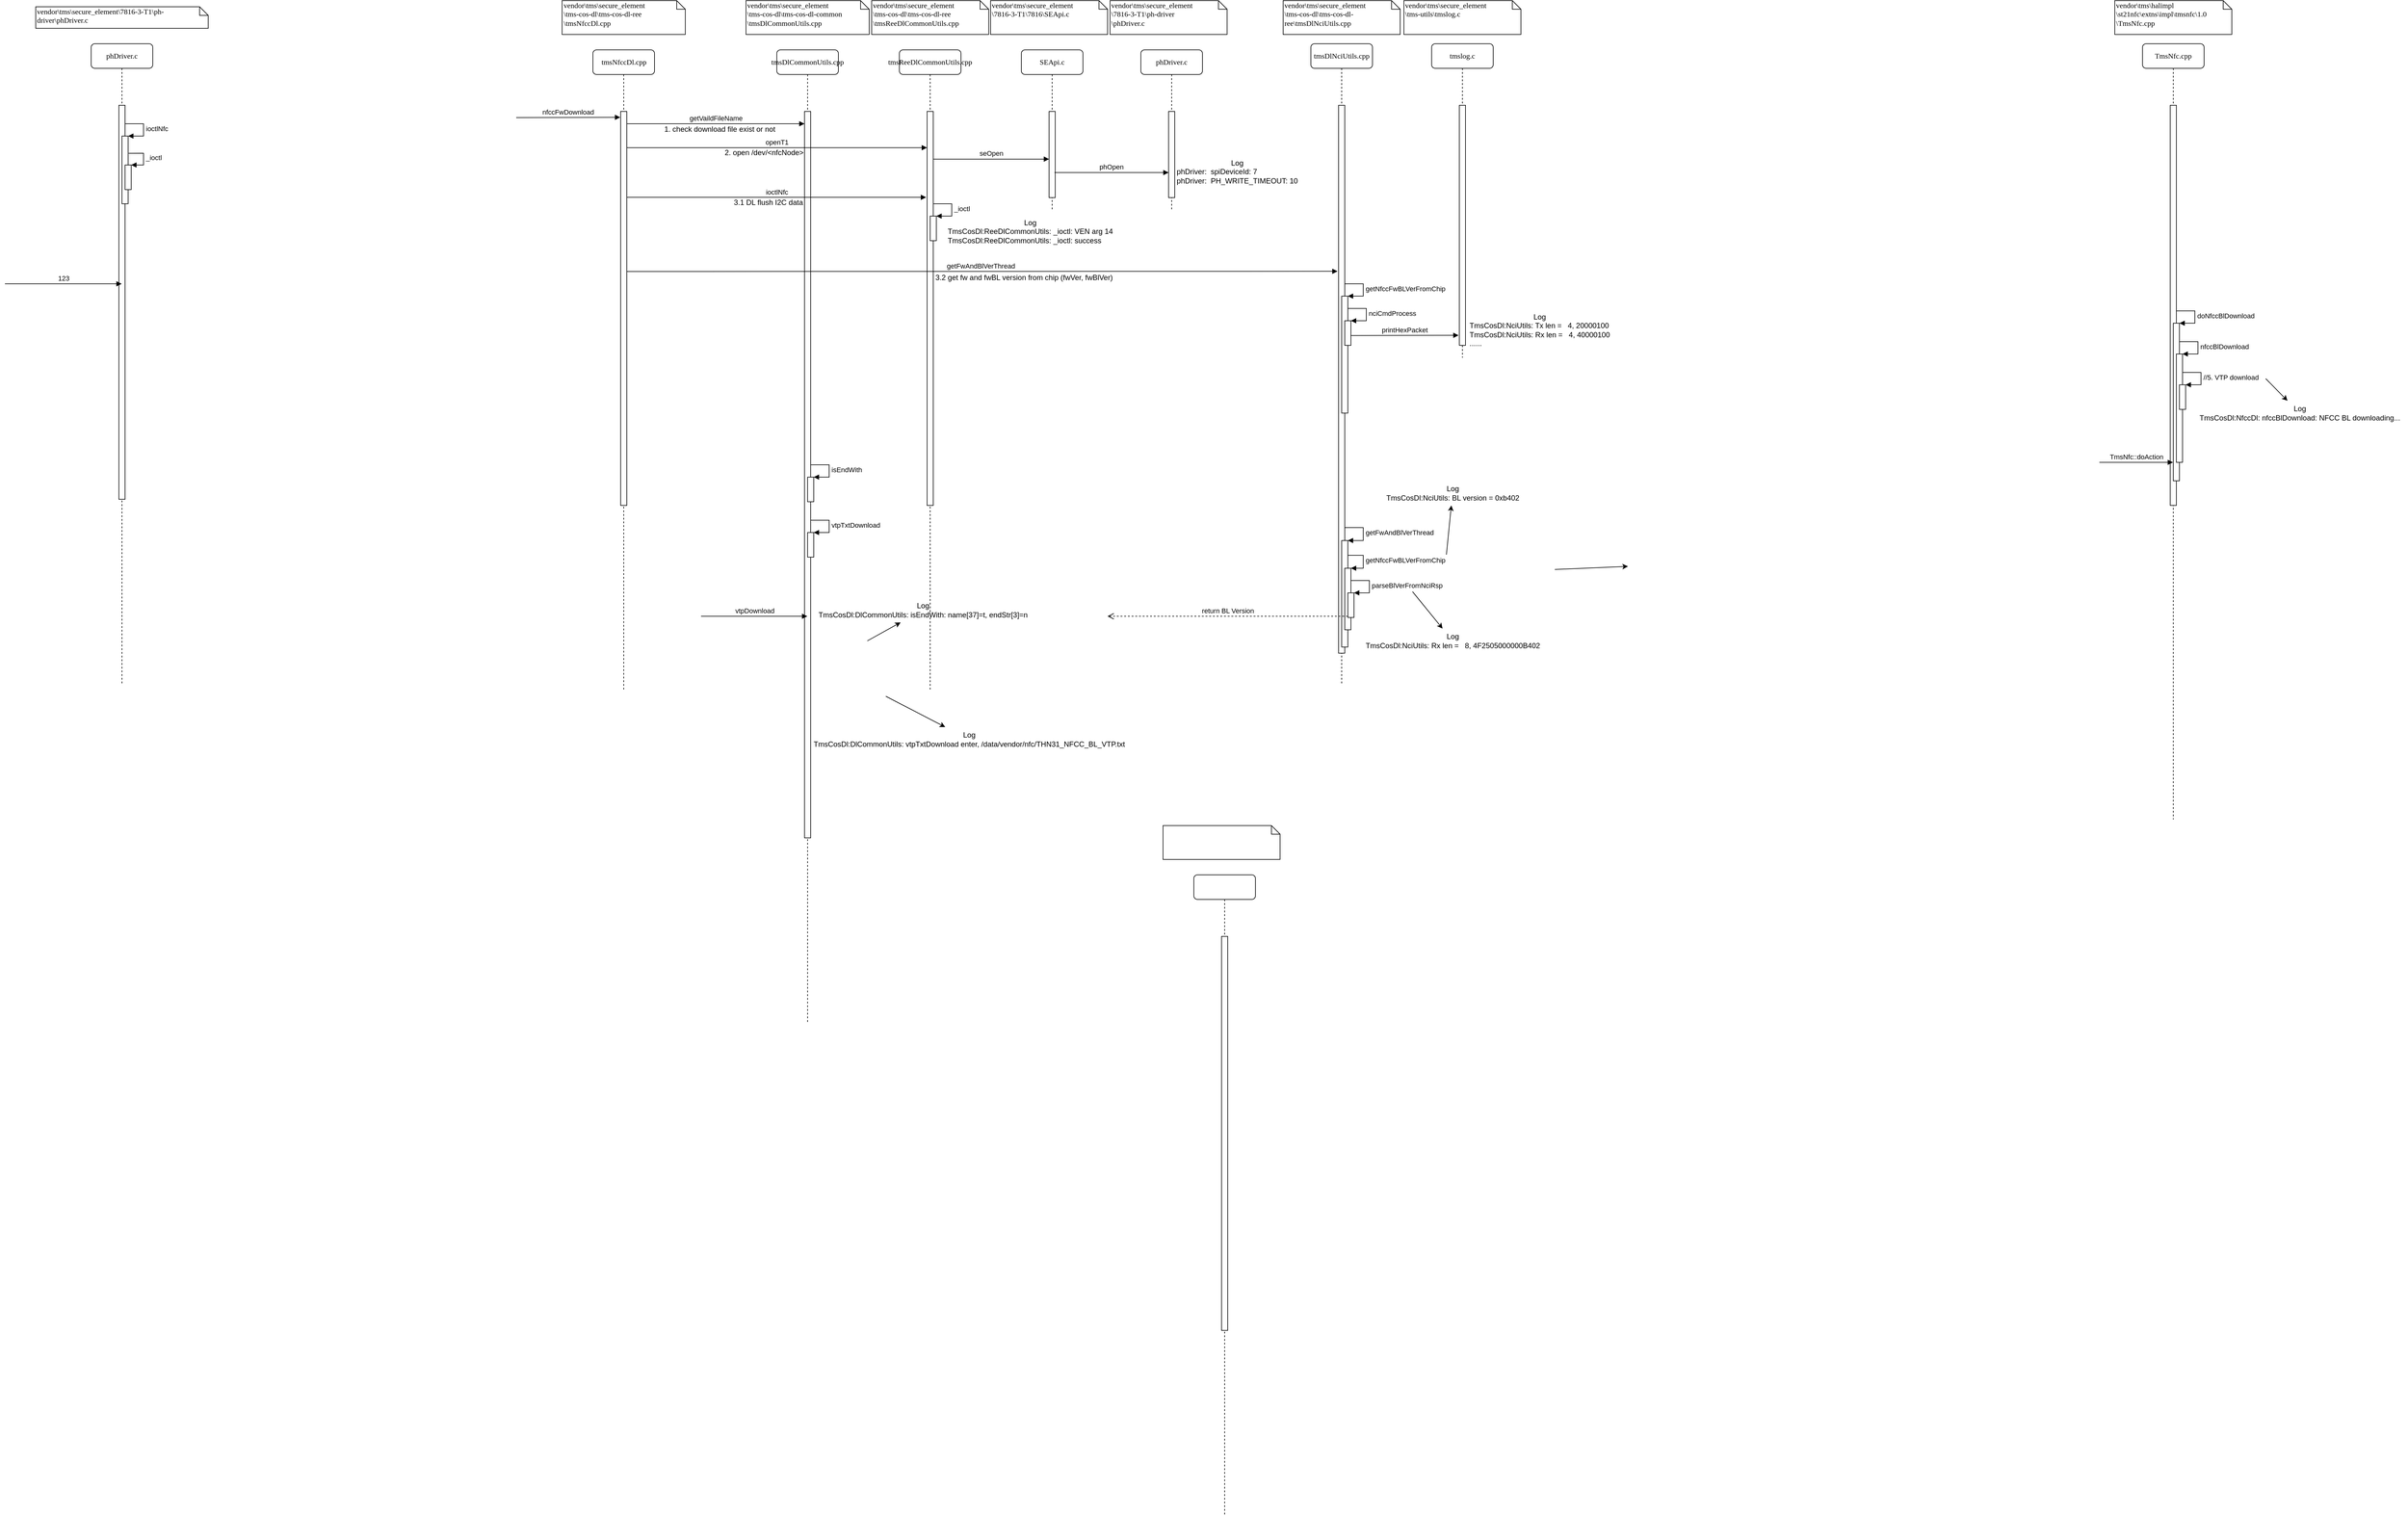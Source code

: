 <mxfile version="20.0.4" type="github">
  <diagram name="Page-1" id="13e1069c-82ec-6db2-03f1-153e76fe0fe0">
    <mxGraphModel dx="3385" dy="1491" grid="1" gridSize="10" guides="1" tooltips="1" connect="1" arrows="1" fold="1" page="1" pageScale="1" pageWidth="1100" pageHeight="850" background="none" math="0" shadow="0">
      <root>
        <mxCell id="0" />
        <mxCell id="1" parent="0" />
        <mxCell id="6wgtEtR7sXNdbjSEoORC-1" value="tmsReeDlCommonUtils.cpp" style="shape=umlLifeline;perimeter=lifelinePerimeter;whiteSpace=wrap;html=1;container=1;collapsible=0;recursiveResize=0;outlineConnect=0;rounded=1;shadow=0;comic=0;labelBackgroundColor=none;strokeWidth=1;fontFamily=Verdana;fontSize=12;align=center;" vertex="1" parent="1">
          <mxGeometry x="-628" y="-200" width="100" height="1040" as="geometry" />
        </mxCell>
        <mxCell id="6wgtEtR7sXNdbjSEoORC-2" value="" style="html=1;points=[];perimeter=orthogonalPerimeter;rounded=0;shadow=0;comic=0;labelBackgroundColor=none;strokeWidth=1;fontFamily=Verdana;fontSize=12;align=center;" vertex="1" parent="6wgtEtR7sXNdbjSEoORC-1">
          <mxGeometry x="45" y="100" width="10" height="640" as="geometry" />
        </mxCell>
        <mxCell id="6wgtEtR7sXNdbjSEoORC-88" value="" style="html=1;points=[];perimeter=orthogonalPerimeter;" vertex="1" parent="6wgtEtR7sXNdbjSEoORC-1">
          <mxGeometry x="50" y="270" width="10" height="40" as="geometry" />
        </mxCell>
        <mxCell id="6wgtEtR7sXNdbjSEoORC-89" value="_ioctl" style="edgeStyle=orthogonalEdgeStyle;html=1;align=left;spacingLeft=2;endArrow=block;rounded=0;entryX=1;entryY=0;" edge="1" target="6wgtEtR7sXNdbjSEoORC-88" parent="6wgtEtR7sXNdbjSEoORC-1">
          <mxGeometry relative="1" as="geometry">
            <mxPoint x="55" y="250" as="sourcePoint" />
            <Array as="points">
              <mxPoint x="85" y="250" />
            </Array>
          </mxGeometry>
        </mxCell>
        <mxCell id="6wgtEtR7sXNdbjSEoORC-60" value="&lt;span style=&quot;text-align: left;&quot;&gt;SEApi.c&lt;/span&gt;" style="shape=umlLifeline;perimeter=lifelinePerimeter;whiteSpace=wrap;html=1;container=1;collapsible=0;recursiveResize=0;outlineConnect=0;rounded=1;shadow=0;comic=0;labelBackgroundColor=none;strokeWidth=1;fontFamily=Verdana;fontSize=12;align=center;" vertex="1" parent="1">
          <mxGeometry x="-430" y="-200" width="100" height="260" as="geometry" />
        </mxCell>
        <mxCell id="6wgtEtR7sXNdbjSEoORC-61" value="" style="html=1;points=[];perimeter=orthogonalPerimeter;rounded=0;shadow=0;comic=0;labelBackgroundColor=none;strokeWidth=1;fontFamily=Verdana;fontSize=12;align=center;" vertex="1" parent="6wgtEtR7sXNdbjSEoORC-60">
          <mxGeometry x="45" y="100" width="10" height="140" as="geometry" />
        </mxCell>
        <mxCell id="6wgtEtR7sXNdbjSEoORC-37" value="tmsDlCommonUtils.cpp" style="shape=umlLifeline;perimeter=lifelinePerimeter;whiteSpace=wrap;html=1;container=1;collapsible=0;recursiveResize=0;outlineConnect=0;rounded=1;shadow=0;comic=0;labelBackgroundColor=none;strokeWidth=1;fontFamily=Verdana;fontSize=12;align=center;" vertex="1" parent="1">
          <mxGeometry x="-827" y="-200" width="100" height="1580" as="geometry" />
        </mxCell>
        <mxCell id="6wgtEtR7sXNdbjSEoORC-38" value="" style="html=1;points=[];perimeter=orthogonalPerimeter;rounded=0;shadow=0;comic=0;labelBackgroundColor=none;strokeWidth=1;fontFamily=Verdana;fontSize=12;align=center;" vertex="1" parent="6wgtEtR7sXNdbjSEoORC-37">
          <mxGeometry x="45" y="100" width="10" height="1180" as="geometry" />
        </mxCell>
        <mxCell id="6wgtEtR7sXNdbjSEoORC-39" value="" style="html=1;points=[];perimeter=orthogonalPerimeter;" vertex="1" parent="6wgtEtR7sXNdbjSEoORC-37">
          <mxGeometry x="50" y="694" width="10" height="40" as="geometry" />
        </mxCell>
        <mxCell id="6wgtEtR7sXNdbjSEoORC-40" value="isEndWith" style="edgeStyle=orthogonalEdgeStyle;html=1;align=left;spacingLeft=2;endArrow=block;rounded=0;entryX=1;entryY=0;" edge="1" parent="6wgtEtR7sXNdbjSEoORC-37" target="6wgtEtR7sXNdbjSEoORC-39">
          <mxGeometry relative="1" as="geometry">
            <mxPoint x="55" y="674" as="sourcePoint" />
            <Array as="points">
              <mxPoint x="85" y="674" />
            </Array>
          </mxGeometry>
        </mxCell>
        <mxCell id="6wgtEtR7sXNdbjSEoORC-41" value="" style="html=1;points=[];perimeter=orthogonalPerimeter;" vertex="1" parent="6wgtEtR7sXNdbjSEoORC-37">
          <mxGeometry x="50" y="784" width="10" height="40" as="geometry" />
        </mxCell>
        <mxCell id="6wgtEtR7sXNdbjSEoORC-42" value="vtpTxtDownload" style="edgeStyle=orthogonalEdgeStyle;html=1;align=left;spacingLeft=2;endArrow=block;rounded=0;entryX=1;entryY=0;" edge="1" parent="6wgtEtR7sXNdbjSEoORC-37" target="6wgtEtR7sXNdbjSEoORC-41">
          <mxGeometry relative="1" as="geometry">
            <mxPoint x="55" y="764" as="sourcePoint" />
            <Array as="points">
              <mxPoint x="85" y="764" />
            </Array>
          </mxGeometry>
        </mxCell>
        <mxCell id="Ku6d6TWkNU5Iu4rAbxKe-6" value="&lt;span style=&quot;text-align: left;&quot;&gt;getFwAndBlVerThread&lt;/span&gt;" style="html=1;verticalAlign=bottom;endArrow=block;rounded=0;entryX=-0.171;entryY=0.303;entryDx=0;entryDy=0;entryPerimeter=0;" parent="6wgtEtR7sXNdbjSEoORC-37" edge="1" target="7baba1c4bc27f4b0-9">
          <mxGeometry width="80" relative="1" as="geometry">
            <mxPoint x="-248.5" y="360" as="sourcePoint" />
            <mxPoint x="131" y="360" as="targetPoint" />
          </mxGeometry>
        </mxCell>
        <mxCell id="7baba1c4bc27f4b0-2" value="TmsNfc.cpp" style="shape=umlLifeline;perimeter=lifelinePerimeter;whiteSpace=wrap;html=1;container=1;collapsible=0;recursiveResize=0;outlineConnect=0;rounded=1;shadow=0;comic=0;labelBackgroundColor=none;strokeWidth=1;fontFamily=Verdana;fontSize=12;align=center;" parent="1" vertex="1">
          <mxGeometry x="1390" y="-210" width="100" height="1260" as="geometry" />
        </mxCell>
        <mxCell id="7baba1c4bc27f4b0-10" value="" style="html=1;points=[];perimeter=orthogonalPerimeter;rounded=0;shadow=0;comic=0;labelBackgroundColor=none;strokeWidth=1;fontFamily=Verdana;fontSize=12;align=center;" parent="7baba1c4bc27f4b0-2" vertex="1">
          <mxGeometry x="45" y="100" width="10" height="650" as="geometry" />
        </mxCell>
        <mxCell id="Ku6d6TWkNU5Iu4rAbxKe-25" value="" style="html=1;points=[];perimeter=orthogonalPerimeter;" parent="7baba1c4bc27f4b0-2" vertex="1">
          <mxGeometry x="50" y="454" width="10" height="256" as="geometry" />
        </mxCell>
        <mxCell id="Ku6d6TWkNU5Iu4rAbxKe-26" value="doNfccBlDownload" style="edgeStyle=orthogonalEdgeStyle;html=1;align=left;spacingLeft=2;endArrow=block;rounded=0;entryX=1;entryY=0;" parent="7baba1c4bc27f4b0-2" target="Ku6d6TWkNU5Iu4rAbxKe-25" edge="1">
          <mxGeometry relative="1" as="geometry">
            <mxPoint x="55" y="434" as="sourcePoint" />
            <Array as="points">
              <mxPoint x="85" y="434" />
            </Array>
          </mxGeometry>
        </mxCell>
        <mxCell id="Ku6d6TWkNU5Iu4rAbxKe-27" value="" style="html=1;points=[];perimeter=orthogonalPerimeter;" parent="7baba1c4bc27f4b0-2" vertex="1">
          <mxGeometry x="55" y="504" width="10" height="176" as="geometry" />
        </mxCell>
        <mxCell id="Ku6d6TWkNU5Iu4rAbxKe-28" value="nfccBlDownload" style="edgeStyle=orthogonalEdgeStyle;html=1;align=left;spacingLeft=2;endArrow=block;rounded=0;entryX=1;entryY=0;" parent="7baba1c4bc27f4b0-2" target="Ku6d6TWkNU5Iu4rAbxKe-27" edge="1">
          <mxGeometry relative="1" as="geometry">
            <mxPoint x="60" y="484" as="sourcePoint" />
            <Array as="points">
              <mxPoint x="90" y="484" />
            </Array>
          </mxGeometry>
        </mxCell>
        <mxCell id="Ku6d6TWkNU5Iu4rAbxKe-20" value="" style="html=1;points=[];perimeter=orthogonalPerimeter;" parent="7baba1c4bc27f4b0-2" vertex="1">
          <mxGeometry x="60" y="554" width="10" height="40" as="geometry" />
        </mxCell>
        <mxCell id="Ku6d6TWkNU5Iu4rAbxKe-21" value="//5. VTP download" style="edgeStyle=orthogonalEdgeStyle;html=1;align=left;spacingLeft=2;endArrow=block;rounded=0;entryX=1;entryY=0;" parent="7baba1c4bc27f4b0-2" target="Ku6d6TWkNU5Iu4rAbxKe-20" edge="1">
          <mxGeometry relative="1" as="geometry">
            <mxPoint x="65" y="534" as="sourcePoint" />
            <Array as="points">
              <mxPoint x="95" y="534" />
            </Array>
          </mxGeometry>
        </mxCell>
        <mxCell id="Ku6d6TWkNU5Iu4rAbxKe-23" value="" style="endArrow=classic;html=1;rounded=0;" parent="7baba1c4bc27f4b0-2" target="Ku6d6TWkNU5Iu4rAbxKe-22" edge="1">
          <mxGeometry width="50" height="50" relative="1" as="geometry">
            <mxPoint x="200" y="544" as="sourcePoint" />
            <mxPoint x="318.75" y="539" as="targetPoint" />
          </mxGeometry>
        </mxCell>
        <mxCell id="7baba1c4bc27f4b0-8" value="tmsDlNciUtils.cpp" style="shape=umlLifeline;perimeter=lifelinePerimeter;whiteSpace=wrap;html=1;container=1;collapsible=0;recursiveResize=0;outlineConnect=0;rounded=1;shadow=0;comic=0;labelBackgroundColor=none;strokeWidth=1;fontFamily=Verdana;fontSize=12;align=center;" parent="1" vertex="1">
          <mxGeometry x="40" y="-210" width="100" height="1040" as="geometry" />
        </mxCell>
        <mxCell id="7baba1c4bc27f4b0-9" value="" style="html=1;points=[];perimeter=orthogonalPerimeter;rounded=0;shadow=0;comic=0;labelBackgroundColor=none;strokeWidth=1;fontFamily=Verdana;fontSize=12;align=center;" parent="7baba1c4bc27f4b0-8" vertex="1">
          <mxGeometry x="45" y="100" width="10" height="890" as="geometry" />
        </mxCell>
        <mxCell id="Ku6d6TWkNU5Iu4rAbxKe-7" value="" style="html=1;points=[];perimeter=orthogonalPerimeter;" parent="7baba1c4bc27f4b0-8" vertex="1">
          <mxGeometry x="50" y="807" width="10" height="173" as="geometry" />
        </mxCell>
        <mxCell id="Ku6d6TWkNU5Iu4rAbxKe-8" value="getFwAndBlVerThread" style="edgeStyle=orthogonalEdgeStyle;html=1;align=left;spacingLeft=2;endArrow=block;rounded=0;entryX=1;entryY=0;" parent="7baba1c4bc27f4b0-8" target="Ku6d6TWkNU5Iu4rAbxKe-7" edge="1">
          <mxGeometry relative="1" as="geometry">
            <mxPoint x="55" y="786" as="sourcePoint" />
            <Array as="points">
              <mxPoint x="85" y="786" />
            </Array>
          </mxGeometry>
        </mxCell>
        <mxCell id="Ku6d6TWkNU5Iu4rAbxKe-10" value="" style="html=1;points=[];perimeter=orthogonalPerimeter;" parent="7baba1c4bc27f4b0-8" vertex="1">
          <mxGeometry x="55" y="852" width="10" height="100" as="geometry" />
        </mxCell>
        <mxCell id="Ku6d6TWkNU5Iu4rAbxKe-11" value="getNfccFwBLVerFromChip" style="edgeStyle=orthogonalEdgeStyle;html=1;align=left;spacingLeft=2;endArrow=block;rounded=0;entryX=1;entryY=0;" parent="7baba1c4bc27f4b0-8" target="Ku6d6TWkNU5Iu4rAbxKe-10" edge="1">
          <mxGeometry relative="1" as="geometry">
            <mxPoint x="60" y="831" as="sourcePoint" />
            <Array as="points">
              <mxPoint x="85" y="831" />
              <mxPoint x="85" y="852" />
            </Array>
          </mxGeometry>
        </mxCell>
        <mxCell id="Ku6d6TWkNU5Iu4rAbxKe-12" value="" style="html=1;points=[];perimeter=orthogonalPerimeter;" parent="7baba1c4bc27f4b0-8" vertex="1">
          <mxGeometry x="60" y="892" width="10" height="40" as="geometry" />
        </mxCell>
        <mxCell id="Ku6d6TWkNU5Iu4rAbxKe-13" value="parseBlVerFromNciRsp" style="edgeStyle=orthogonalEdgeStyle;html=1;align=left;spacingLeft=2;endArrow=block;rounded=0;entryX=1;entryY=0;" parent="7baba1c4bc27f4b0-8" target="Ku6d6TWkNU5Iu4rAbxKe-12" edge="1">
          <mxGeometry relative="1" as="geometry">
            <mxPoint x="65" y="872" as="sourcePoint" />
            <Array as="points">
              <mxPoint x="95" y="872" />
            </Array>
          </mxGeometry>
        </mxCell>
        <mxCell id="6wgtEtR7sXNdbjSEoORC-92" value="" style="html=1;points=[];perimeter=orthogonalPerimeter;" vertex="1" parent="7baba1c4bc27f4b0-8">
          <mxGeometry x="50" y="410" width="10" height="190" as="geometry" />
        </mxCell>
        <mxCell id="6wgtEtR7sXNdbjSEoORC-93" value="getNfccFwBLVerFromChip" style="edgeStyle=orthogonalEdgeStyle;html=1;align=left;spacingLeft=2;endArrow=block;rounded=0;entryX=1;entryY=0;" edge="1" target="6wgtEtR7sXNdbjSEoORC-92" parent="7baba1c4bc27f4b0-8">
          <mxGeometry relative="1" as="geometry">
            <mxPoint x="55" y="390" as="sourcePoint" />
            <Array as="points">
              <mxPoint x="85" y="390" />
            </Array>
          </mxGeometry>
        </mxCell>
        <mxCell id="6wgtEtR7sXNdbjSEoORC-94" value="" style="html=1;points=[];perimeter=orthogonalPerimeter;" vertex="1" parent="7baba1c4bc27f4b0-8">
          <mxGeometry x="55" y="450" width="10" height="40" as="geometry" />
        </mxCell>
        <mxCell id="6wgtEtR7sXNdbjSEoORC-95" value="nciCmdProcess" style="edgeStyle=orthogonalEdgeStyle;html=1;align=left;spacingLeft=2;endArrow=block;rounded=0;entryX=1;entryY=0;" edge="1" target="6wgtEtR7sXNdbjSEoORC-94" parent="7baba1c4bc27f4b0-8">
          <mxGeometry relative="1" as="geometry">
            <mxPoint x="60" y="430" as="sourcePoint" />
            <Array as="points">
              <mxPoint x="90" y="430" />
            </Array>
          </mxGeometry>
        </mxCell>
        <mxCell id="Ku6d6TWkNU5Iu4rAbxKe-1" value="tmsNfccDl.cpp" style="shape=umlLifeline;perimeter=lifelinePerimeter;whiteSpace=wrap;html=1;container=1;collapsible=0;recursiveResize=0;outlineConnect=0;rounded=1;shadow=0;comic=0;labelBackgroundColor=none;strokeWidth=1;fontFamily=Verdana;fontSize=12;align=center;" parent="1" vertex="1">
          <mxGeometry x="-1125.5" y="-200" width="100" height="1040" as="geometry" />
        </mxCell>
        <mxCell id="Ku6d6TWkNU5Iu4rAbxKe-2" value="" style="html=1;points=[];perimeter=orthogonalPerimeter;rounded=0;shadow=0;comic=0;labelBackgroundColor=none;strokeWidth=1;fontFamily=Verdana;fontSize=12;align=center;" parent="Ku6d6TWkNU5Iu4rAbxKe-1" vertex="1">
          <mxGeometry x="45" y="100" width="10" height="640" as="geometry" />
        </mxCell>
        <mxCell id="Ku6d6TWkNU5Iu4rAbxKe-9" value="nfccFwDownload" style="html=1;verticalAlign=bottom;endArrow=block;rounded=0;entryX=-0.062;entryY=0.015;entryDx=0;entryDy=0;entryPerimeter=0;" parent="Ku6d6TWkNU5Iu4rAbxKe-1" edge="1" target="Ku6d6TWkNU5Iu4rAbxKe-2">
          <mxGeometry width="80" relative="1" as="geometry">
            <mxPoint x="-124.5" y="110" as="sourcePoint" />
            <mxPoint x="35.5" y="110" as="targetPoint" />
          </mxGeometry>
        </mxCell>
        <object label="getVaildFileName" id="6wgtEtR7sXNdbjSEoORC-49">
          <mxCell style="html=1;verticalAlign=bottom;endArrow=block;rounded=0;" edge="1" parent="Ku6d6TWkNU5Iu4rAbxKe-1">
            <mxGeometry width="80" relative="1" as="geometry">
              <mxPoint x="55" y="120" as="sourcePoint" />
              <mxPoint x="343.5" y="120" as="targetPoint" />
            </mxGeometry>
          </mxCell>
        </object>
        <mxCell id="Ku6d6TWkNU5Iu4rAbxKe-15" value="return BL Version" style="html=1;verticalAlign=bottom;endArrow=open;dashed=1;endSize=8;rounded=0;" parent="1" source="Ku6d6TWkNU5Iu4rAbxKe-12" edge="1">
          <mxGeometry relative="1" as="geometry">
            <mxPoint x="100" y="993" as="sourcePoint" />
            <mxPoint x="-290" y="720" as="targetPoint" />
          </mxGeometry>
        </mxCell>
        <mxCell id="Ku6d6TWkNU5Iu4rAbxKe-16" value="Log&lt;br&gt;TmsCosDl:NciUtils: Rx len =&amp;nbsp; &amp;nbsp;8, 4F2505000000B402" style="text;html=1;resizable=0;autosize=1;align=center;verticalAlign=middle;points=[];fillColor=none;strokeColor=none;rounded=0;" parent="1" vertex="1">
          <mxGeometry x="115" y="740" width="310" height="40" as="geometry" />
        </mxCell>
        <mxCell id="Ku6d6TWkNU5Iu4rAbxKe-17" value="Log&lt;br&gt;TmsCosDl:NciUtils: BL version = 0xb402" style="text;html=1;resizable=0;autosize=1;align=center;verticalAlign=middle;points=[];fillColor=none;strokeColor=none;rounded=0;" parent="1" vertex="1">
          <mxGeometry x="150" y="500" width="240" height="40" as="geometry" />
        </mxCell>
        <mxCell id="Ku6d6TWkNU5Iu4rAbxKe-18" value="" style="endArrow=classic;html=1;rounded=0;" parent="1" target="Ku6d6TWkNU5Iu4rAbxKe-16" edge="1">
          <mxGeometry width="50" height="50" relative="1" as="geometry">
            <mxPoint x="205" y="680" as="sourcePoint" />
            <mxPoint x="325" y="690" as="targetPoint" />
          </mxGeometry>
        </mxCell>
        <mxCell id="Ku6d6TWkNU5Iu4rAbxKe-19" value="" style="endArrow=classic;html=1;rounded=0;" parent="1" target="Ku6d6TWkNU5Iu4rAbxKe-17" edge="1">
          <mxGeometry width="50" height="50" relative="1" as="geometry">
            <mxPoint x="260" y="620" as="sourcePoint" />
            <mxPoint x="330" y="610" as="targetPoint" />
          </mxGeometry>
        </mxCell>
        <mxCell id="Ku6d6TWkNU5Iu4rAbxKe-22" value="Log&lt;br&gt;TmsCosDl:NfccDl: nfccBlDownload: NFCC BL downloading..." style="text;html=1;resizable=0;autosize=1;align=center;verticalAlign=middle;points=[];fillColor=none;strokeColor=none;rounded=0;" parent="1" vertex="1">
          <mxGeometry x="1470" y="370" width="350" height="40" as="geometry" />
        </mxCell>
        <mxCell id="Ku6d6TWkNU5Iu4rAbxKe-24" value="&lt;div style=&quot;text-align: left;&quot;&gt;&lt;span style=&quot;font-size: 11px;&quot;&gt;TmsNfc::doAction&lt;/span&gt;&lt;/div&gt;" style="html=1;verticalAlign=bottom;endArrow=block;rounded=0;" parent="1" target="7baba1c4bc27f4b0-2" edge="1">
          <mxGeometry width="80" relative="1" as="geometry">
            <mxPoint x="1320" y="470" as="sourcePoint" />
            <mxPoint x="1029.5" y="470" as="targetPoint" />
          </mxGeometry>
        </mxCell>
        <mxCell id="6wgtEtR7sXNdbjSEoORC-4" value="vendor\tms\secure_element&lt;br&gt;\tms-cos-dl\tms-cos-dl-ree&lt;br&gt;\tmsReeDlCommonUtils.cpp" style="shape=note;whiteSpace=wrap;html=1;size=14;verticalAlign=top;align=left;spacingTop=-6;rounded=0;shadow=0;comic=0;labelBackgroundColor=none;strokeWidth=1;fontFamily=Verdana;fontSize=12" vertex="1" parent="1">
          <mxGeometry x="-673" y="-280" width="190" height="55" as="geometry" />
        </mxCell>
        <mxCell id="6wgtEtR7sXNdbjSEoORC-16" value="Log&lt;br&gt;&lt;div style=&quot;text-align: left;&quot;&gt;&lt;span style=&quot;background-color: initial;&quot;&gt;TmsCosDl:NciUtils: Tx len =&amp;nbsp; &amp;nbsp;4, 20000100&lt;/span&gt;&lt;/div&gt;&lt;div style=&quot;text-align: left;&quot;&gt;&lt;span style=&quot;background-color: initial;&quot;&gt;TmsCosDl:NciUtils: Rx len =&amp;nbsp; &amp;nbsp;4, 40000100&lt;/span&gt;&lt;/div&gt;&lt;div style=&quot;text-align: left;&quot;&gt;&lt;span style=&quot;background-color: initial;&quot;&gt;......&lt;/span&gt;&lt;/div&gt;" style="text;html=1;resizable=0;autosize=1;align=center;verticalAlign=middle;points=[];fillColor=none;strokeColor=none;rounded=0;" vertex="1" parent="1">
          <mxGeometry x="286" y="220" width="250" height="70" as="geometry" />
        </mxCell>
        <mxCell id="6wgtEtR7sXNdbjSEoORC-17" value="tmslog.c" style="shape=umlLifeline;perimeter=lifelinePerimeter;whiteSpace=wrap;html=1;container=1;collapsible=0;recursiveResize=0;outlineConnect=0;rounded=1;shadow=0;comic=0;labelBackgroundColor=none;strokeWidth=1;fontFamily=Verdana;fontSize=12;align=center;" vertex="1" parent="1">
          <mxGeometry x="236" y="-210" width="100" height="510" as="geometry" />
        </mxCell>
        <mxCell id="6wgtEtR7sXNdbjSEoORC-18" value="" style="html=1;points=[];perimeter=orthogonalPerimeter;rounded=0;shadow=0;comic=0;labelBackgroundColor=none;strokeWidth=1;fontFamily=Verdana;fontSize=12;align=center;" vertex="1" parent="6wgtEtR7sXNdbjSEoORC-17">
          <mxGeometry x="45" y="100" width="10" height="390" as="geometry" />
        </mxCell>
        <mxCell id="6wgtEtR7sXNdbjSEoORC-25" value="" style="endArrow=classic;html=1;rounded=0;" edge="1" parent="6wgtEtR7sXNdbjSEoORC-17">
          <mxGeometry width="50" height="50" relative="1" as="geometry">
            <mxPoint x="200" y="854" as="sourcePoint" />
            <mxPoint x="318.75" y="849" as="targetPoint" />
          </mxGeometry>
        </mxCell>
        <mxCell id="6wgtEtR7sXNdbjSEoORC-29" value="&lt;span style=&quot;text-align: left;&quot;&gt;phDriver.c&lt;/span&gt;" style="shape=umlLifeline;perimeter=lifelinePerimeter;whiteSpace=wrap;html=1;container=1;collapsible=0;recursiveResize=0;outlineConnect=0;rounded=1;shadow=0;comic=0;labelBackgroundColor=none;strokeWidth=1;fontFamily=Verdana;fontSize=12;align=center;" vertex="1" parent="1">
          <mxGeometry x="-1940" y="-210" width="100" height="1040" as="geometry" />
        </mxCell>
        <mxCell id="6wgtEtR7sXNdbjSEoORC-30" value="" style="html=1;points=[];perimeter=orthogonalPerimeter;rounded=0;shadow=0;comic=0;labelBackgroundColor=none;strokeWidth=1;fontFamily=Verdana;fontSize=12;align=center;" vertex="1" parent="6wgtEtR7sXNdbjSEoORC-29">
          <mxGeometry x="45" y="100" width="10" height="640" as="geometry" />
        </mxCell>
        <mxCell id="6wgtEtR7sXNdbjSEoORC-31" value="" style="html=1;points=[];perimeter=orthogonalPerimeter;" vertex="1" parent="6wgtEtR7sXNdbjSEoORC-29">
          <mxGeometry x="50" y="150" width="10" height="110" as="geometry" />
        </mxCell>
        <mxCell id="6wgtEtR7sXNdbjSEoORC-32" value="ioctlNfc" style="edgeStyle=orthogonalEdgeStyle;html=1;align=left;spacingLeft=2;endArrow=block;rounded=0;entryX=1;entryY=0;" edge="1" parent="6wgtEtR7sXNdbjSEoORC-29" target="6wgtEtR7sXNdbjSEoORC-31">
          <mxGeometry relative="1" as="geometry">
            <mxPoint x="55" y="130" as="sourcePoint" />
            <Array as="points">
              <mxPoint x="85" y="130" />
            </Array>
          </mxGeometry>
        </mxCell>
        <mxCell id="6wgtEtR7sXNdbjSEoORC-33" value="" style="html=1;points=[];perimeter=orthogonalPerimeter;" vertex="1" parent="6wgtEtR7sXNdbjSEoORC-29">
          <mxGeometry x="55" y="197" width="10" height="40" as="geometry" />
        </mxCell>
        <mxCell id="6wgtEtR7sXNdbjSEoORC-34" value="_ioctl" style="edgeStyle=orthogonalEdgeStyle;html=1;align=left;spacingLeft=2;endArrow=block;rounded=0;entryX=1;entryY=0;exitX=1.086;exitY=0.254;exitDx=0;exitDy=0;exitPerimeter=0;" edge="1" parent="6wgtEtR7sXNdbjSEoORC-29" source="6wgtEtR7sXNdbjSEoORC-31" target="6wgtEtR7sXNdbjSEoORC-33">
          <mxGeometry relative="1" as="geometry">
            <mxPoint x="55" y="177" as="sourcePoint" />
            <Array as="points">
              <mxPoint x="85" y="178" />
              <mxPoint x="85" y="197" />
            </Array>
          </mxGeometry>
        </mxCell>
        <mxCell id="6wgtEtR7sXNdbjSEoORC-35" value="vendor\tms\secure_element\7816-3-T1\ph-driver\phDriver.c" style="shape=note;whiteSpace=wrap;html=1;size=14;verticalAlign=top;align=left;spacingTop=-6;rounded=0;shadow=0;comic=0;labelBackgroundColor=none;strokeWidth=1;fontFamily=Verdana;fontSize=12" vertex="1" parent="1">
          <mxGeometry x="-2030" y="-270" width="280" height="35" as="geometry" />
        </mxCell>
        <mxCell id="6wgtEtR7sXNdbjSEoORC-36" value="123" style="html=1;verticalAlign=bottom;endArrow=block;rounded=0;" edge="1" parent="1" target="6wgtEtR7sXNdbjSEoORC-29">
          <mxGeometry width="80" relative="1" as="geometry">
            <mxPoint x="-2080" y="180" as="sourcePoint" />
            <mxPoint x="-1970.5" y="180" as="targetPoint" />
          </mxGeometry>
        </mxCell>
        <mxCell id="6wgtEtR7sXNdbjSEoORC-43" value="vendor\tms\secure_element&lt;br&gt;\tms-cos-dl\tms-cos-dl-common&lt;br&gt;\tmsDlCommonUtils.cpp" style="shape=note;whiteSpace=wrap;html=1;size=14;verticalAlign=top;align=left;spacingTop=-6;rounded=0;shadow=0;comic=0;labelBackgroundColor=none;strokeWidth=1;fontFamily=Verdana;fontSize=12" vertex="1" parent="1">
          <mxGeometry x="-877" y="-280" width="200" height="55" as="geometry" />
        </mxCell>
        <mxCell id="6wgtEtR7sXNdbjSEoORC-44" value="vtpDownload" style="html=1;verticalAlign=bottom;endArrow=block;rounded=0;" edge="1" parent="1" target="6wgtEtR7sXNdbjSEoORC-37">
          <mxGeometry width="80" relative="1" as="geometry">
            <mxPoint x="-950" y="720" as="sourcePoint" />
            <mxPoint x="-870" y="720" as="targetPoint" />
          </mxGeometry>
        </mxCell>
        <mxCell id="6wgtEtR7sXNdbjSEoORC-45" value="Log&lt;br&gt;TmsCosDl:DlCommonUtils: isEndWith: name[37]=t, endStr[3]=n" style="text;html=1;resizable=0;autosize=1;align=center;verticalAlign=middle;points=[];fillColor=none;strokeColor=none;rounded=0;" vertex="1" parent="1">
          <mxGeometry x="-770" y="690" width="360" height="40" as="geometry" />
        </mxCell>
        <mxCell id="6wgtEtR7sXNdbjSEoORC-46" value="Log&lt;br&gt;TmsCosDl:DlCommonUtils: vtpTxtDownload enter, /data/vendor/nfc/THN31_NFCC_BL_VTP.txt" style="text;html=1;resizable=0;autosize=1;align=center;verticalAlign=middle;points=[];fillColor=none;strokeColor=none;rounded=0;" vertex="1" parent="1">
          <mxGeometry x="-780" y="900" width="530" height="40" as="geometry" />
        </mxCell>
        <mxCell id="6wgtEtR7sXNdbjSEoORC-47" value="" style="endArrow=classic;html=1;rounded=0;" edge="1" parent="1" target="6wgtEtR7sXNdbjSEoORC-45">
          <mxGeometry width="50" height="50" relative="1" as="geometry">
            <mxPoint x="-680" y="760" as="sourcePoint" />
            <mxPoint x="-570" y="730" as="targetPoint" />
          </mxGeometry>
        </mxCell>
        <mxCell id="6wgtEtR7sXNdbjSEoORC-48" value="" style="endArrow=classic;html=1;rounded=0;" edge="1" parent="1" target="6wgtEtR7sXNdbjSEoORC-46">
          <mxGeometry width="50" height="50" relative="1" as="geometry">
            <mxPoint x="-650" y="850" as="sourcePoint" />
            <mxPoint x="-576" y="820" as="targetPoint" />
          </mxGeometry>
        </mxCell>
        <mxCell id="6wgtEtR7sXNdbjSEoORC-50" value="1. check download file exist or not" style="text;html=1;resizable=0;autosize=1;align=center;verticalAlign=middle;points=[];fillColor=none;strokeColor=none;rounded=0;" vertex="1" parent="1">
          <mxGeometry x="-1020" y="-86" width="200" height="30" as="geometry" />
        </mxCell>
        <mxCell id="6wgtEtR7sXNdbjSEoORC-51" value="openT1" style="html=1;verticalAlign=bottom;endArrow=block;rounded=0;entryX=-0.014;entryY=0.092;entryDx=0;entryDy=0;entryPerimeter=0;" edge="1" parent="1" source="Ku6d6TWkNU5Iu4rAbxKe-2" target="6wgtEtR7sXNdbjSEoORC-2">
          <mxGeometry width="80" relative="1" as="geometry">
            <mxPoint x="-1030" y="-40" as="sourcePoint" />
            <mxPoint x="-950" y="-40" as="targetPoint" />
          </mxGeometry>
        </mxCell>
        <mxCell id="6wgtEtR7sXNdbjSEoORC-52" value="2. open /dev/&amp;lt;nfcNode&amp;gt;" style="text;html=1;resizable=0;autosize=1;align=center;verticalAlign=middle;points=[];fillColor=none;strokeColor=none;rounded=0;" vertex="1" parent="1">
          <mxGeometry x="-923" y="-48" width="150" height="30" as="geometry" />
        </mxCell>
        <mxCell id="6wgtEtR7sXNdbjSEoORC-71" value="vendor\tms\secure_element&lt;br&gt;\7816-3-T1\7816\SEApi.c" style="shape=note;whiteSpace=wrap;html=1;size=14;verticalAlign=top;align=left;spacingTop=-6;rounded=0;shadow=0;comic=0;labelBackgroundColor=none;strokeWidth=1;fontFamily=Verdana;fontSize=12" vertex="1" parent="1">
          <mxGeometry x="-480" y="-280" width="190" height="55" as="geometry" />
        </mxCell>
        <mxCell id="6wgtEtR7sXNdbjSEoORC-72" value="vendor\tms\secure_element&lt;br&gt;\tms-cos-dl\tms-cos-dl-ree&lt;br&gt;\tmsNfccDl.cpp" style="shape=note;whiteSpace=wrap;html=1;size=14;verticalAlign=top;align=left;spacingTop=-6;rounded=0;shadow=0;comic=0;labelBackgroundColor=none;strokeWidth=1;fontFamily=Verdana;fontSize=12" vertex="1" parent="1">
          <mxGeometry x="-1175.5" y="-280" width="200" height="55" as="geometry" />
        </mxCell>
        <mxCell id="6wgtEtR7sXNdbjSEoORC-73" value="vendor\tms\secure_element&lt;br&gt;\tms-cos-dl\tms-cos-dl-ree\tmsDlNciUtils.cpp" style="shape=note;whiteSpace=wrap;html=1;size=14;verticalAlign=top;align=left;spacingTop=-6;rounded=0;shadow=0;comic=0;labelBackgroundColor=none;strokeWidth=1;fontFamily=Verdana;fontSize=12" vertex="1" parent="1">
          <mxGeometry x="-5" y="-280" width="190" height="55" as="geometry" />
        </mxCell>
        <mxCell id="6wgtEtR7sXNdbjSEoORC-74" value="vendor\tms\halimpl&lt;br&gt;\st21nfc\extns\impl\tmsnfc\1.0&lt;br&gt;\TmsNfc.cpp" style="shape=note;whiteSpace=wrap;html=1;size=14;verticalAlign=top;align=left;spacingTop=-6;rounded=0;shadow=0;comic=0;labelBackgroundColor=none;strokeWidth=1;fontFamily=Verdana;fontSize=12" vertex="1" parent="1">
          <mxGeometry x="1345" y="-280" width="190" height="55" as="geometry" />
        </mxCell>
        <mxCell id="6wgtEtR7sXNdbjSEoORC-79" value="" style="shape=umlLifeline;perimeter=lifelinePerimeter;whiteSpace=wrap;html=1;container=1;collapsible=0;recursiveResize=0;outlineConnect=0;rounded=1;shadow=0;comic=0;labelBackgroundColor=none;strokeWidth=1;fontFamily=Verdana;fontSize=12;align=center;" vertex="1" parent="1">
          <mxGeometry x="-150" y="1140" width="100" height="1040" as="geometry" />
        </mxCell>
        <mxCell id="6wgtEtR7sXNdbjSEoORC-80" value="" style="html=1;points=[];perimeter=orthogonalPerimeter;rounded=0;shadow=0;comic=0;labelBackgroundColor=none;strokeWidth=1;fontFamily=Verdana;fontSize=12;align=center;" vertex="1" parent="6wgtEtR7sXNdbjSEoORC-79">
          <mxGeometry x="45" y="100" width="10" height="640" as="geometry" />
        </mxCell>
        <mxCell id="6wgtEtR7sXNdbjSEoORC-81" value="" style="shape=note;whiteSpace=wrap;html=1;size=14;verticalAlign=top;align=left;spacingTop=-6;rounded=0;shadow=0;comic=0;labelBackgroundColor=none;strokeWidth=1;fontFamily=Verdana;fontSize=12" vertex="1" parent="1">
          <mxGeometry x="-200" y="1060" width="190" height="55" as="geometry" />
        </mxCell>
        <mxCell id="6wgtEtR7sXNdbjSEoORC-82" value="vendor\tms\secure_element&lt;br&gt;\7816-3-T1\ph-driver&lt;br&gt;\phDriver.c" style="shape=note;whiteSpace=wrap;html=1;size=14;verticalAlign=top;align=left;spacingTop=-6;rounded=0;shadow=0;comic=0;labelBackgroundColor=none;strokeWidth=1;fontFamily=Verdana;fontSize=12" vertex="1" parent="1">
          <mxGeometry x="-286" y="-280" width="190" height="55" as="geometry" />
        </mxCell>
        <mxCell id="6wgtEtR7sXNdbjSEoORC-83" value="&lt;span style=&quot;text-align: left;&quot;&gt;phDriver.c&lt;/span&gt;" style="shape=umlLifeline;perimeter=lifelinePerimeter;whiteSpace=wrap;html=1;container=1;collapsible=0;recursiveResize=0;outlineConnect=0;rounded=1;shadow=0;comic=0;labelBackgroundColor=none;strokeWidth=1;fontFamily=Verdana;fontSize=12;align=center;" vertex="1" parent="1">
          <mxGeometry x="-236" y="-200" width="100" height="260" as="geometry" />
        </mxCell>
        <mxCell id="6wgtEtR7sXNdbjSEoORC-84" value="" style="html=1;points=[];perimeter=orthogonalPerimeter;rounded=0;shadow=0;comic=0;labelBackgroundColor=none;strokeWidth=1;fontFamily=Verdana;fontSize=12;align=center;" vertex="1" parent="6wgtEtR7sXNdbjSEoORC-83">
          <mxGeometry x="45" y="100" width="10" height="140" as="geometry" />
        </mxCell>
        <mxCell id="6wgtEtR7sXNdbjSEoORC-85" value="phOpen" style="html=1;verticalAlign=bottom;endArrow=block;rounded=0;exitX=0.892;exitY=0.157;exitDx=0;exitDy=0;exitPerimeter=0;" edge="1" parent="1">
          <mxGeometry width="80" relative="1" as="geometry">
            <mxPoint x="-376.08" y="-0.73" as="sourcePoint" />
            <mxPoint x="-191" y="-0.73" as="targetPoint" />
          </mxGeometry>
        </mxCell>
        <mxCell id="6wgtEtR7sXNdbjSEoORC-86" value="Log&lt;br&gt;&lt;div style=&quot;text-align: left;&quot;&gt;&lt;span style=&quot;background-color: initial;&quot;&gt;phDriver:&amp;nbsp; spiDeviceId: 7&lt;/span&gt;&lt;/div&gt;&lt;div style=&quot;text-align: left;&quot;&gt;&lt;span style=&quot;background-color: initial;&quot;&gt;phDriver:&amp;nbsp; PH_WRITE_TIMEOUT: 10&lt;/span&gt;&lt;/div&gt;" style="text;html=1;resizable=0;autosize=1;align=center;verticalAlign=middle;points=[];fillColor=none;strokeColor=none;rounded=0;" vertex="1" parent="1">
          <mxGeometry x="-190" y="-32" width="220" height="60" as="geometry" />
        </mxCell>
        <mxCell id="6wgtEtR7sXNdbjSEoORC-87" value="ioctlNfc" style="html=1;verticalAlign=bottom;endArrow=block;rounded=0;entryX=-0.16;entryY=0.218;entryDx=0;entryDy=0;entryPerimeter=0;" edge="1" parent="1" source="Ku6d6TWkNU5Iu4rAbxKe-2" target="6wgtEtR7sXNdbjSEoORC-2">
          <mxGeometry width="80" relative="1" as="geometry">
            <mxPoint x="-950" y="40" as="sourcePoint" />
            <mxPoint x="-870" y="40" as="targetPoint" />
          </mxGeometry>
        </mxCell>
        <mxCell id="6wgtEtR7sXNdbjSEoORC-10" value="Log&lt;br&gt;&lt;div style=&quot;text-align: left;&quot;&gt;&lt;span style=&quot;background-color: initial;&quot;&gt;TmsCosDl:ReeDlCommonUtils: _ioctl: VEN arg 14&lt;/span&gt;&lt;/div&gt;&lt;div style=&quot;text-align: left;&quot;&gt;&lt;span style=&quot;background-color: initial;&quot;&gt;TmsCosDl:ReeDlCommonUtils: _ioctl: success&lt;/span&gt;&lt;/div&gt;" style="text;html=1;resizable=0;autosize=1;align=center;verticalAlign=middle;points=[];fillColor=none;strokeColor=none;rounded=0;" vertex="1" parent="1">
          <mxGeometry x="-561" y="65" width="290" height="60" as="geometry" />
        </mxCell>
        <mxCell id="6wgtEtR7sXNdbjSEoORC-90" value="3.1 DL flush I2C data" style="text;html=1;resizable=0;autosize=1;align=center;verticalAlign=middle;points=[];fillColor=none;strokeColor=none;rounded=0;" vertex="1" parent="1">
          <mxGeometry x="-911" y="33" width="140" height="30" as="geometry" />
        </mxCell>
        <mxCell id="6wgtEtR7sXNdbjSEoORC-75" value="seOpen" style="html=1;verticalAlign=bottom;endArrow=block;rounded=0;exitX=0.942;exitY=0.121;exitDx=0;exitDy=0;exitPerimeter=0;" edge="1" parent="1" source="6wgtEtR7sXNdbjSEoORC-2" target="6wgtEtR7sXNdbjSEoORC-61">
          <mxGeometry width="80" relative="1" as="geometry">
            <mxPoint x="-560" y="-20" as="sourcePoint" />
            <mxPoint x="-350" y="-20" as="targetPoint" />
          </mxGeometry>
        </mxCell>
        <mxCell id="6wgtEtR7sXNdbjSEoORC-91" value="3.2 get fw and fwBL version from chip (fwVer, fwBlVer)" style="text;html=1;resizable=0;autosize=1;align=center;verticalAlign=middle;points=[];fillColor=none;strokeColor=none;rounded=0;" vertex="1" parent="1">
          <mxGeometry x="-581" y="155" width="310" height="30" as="geometry" />
        </mxCell>
        <mxCell id="6wgtEtR7sXNdbjSEoORC-96" value="&lt;span style=&quot;text-align: left;&quot;&gt;printHexPacket&lt;/span&gt;" style="html=1;verticalAlign=bottom;endArrow=block;rounded=0;entryX=-0.129;entryY=0.958;entryDx=0;entryDy=0;entryPerimeter=0;" edge="1" parent="1" target="6wgtEtR7sXNdbjSEoORC-18">
          <mxGeometry width="80" relative="1" as="geometry">
            <mxPoint x="105" y="263.94" as="sourcePoint" />
            <mxPoint x="260" y="264" as="targetPoint" />
          </mxGeometry>
        </mxCell>
        <mxCell id="6wgtEtR7sXNdbjSEoORC-97" value="vendor\tms\secure_element&lt;br&gt;\tms-utils\tmslog.c" style="shape=note;whiteSpace=wrap;html=1;size=14;verticalAlign=top;align=left;spacingTop=-6;rounded=0;shadow=0;comic=0;labelBackgroundColor=none;strokeWidth=1;fontFamily=Verdana;fontSize=12" vertex="1" parent="1">
          <mxGeometry x="191" y="-280" width="190" height="55" as="geometry" />
        </mxCell>
      </root>
    </mxGraphModel>
  </diagram>
</mxfile>
